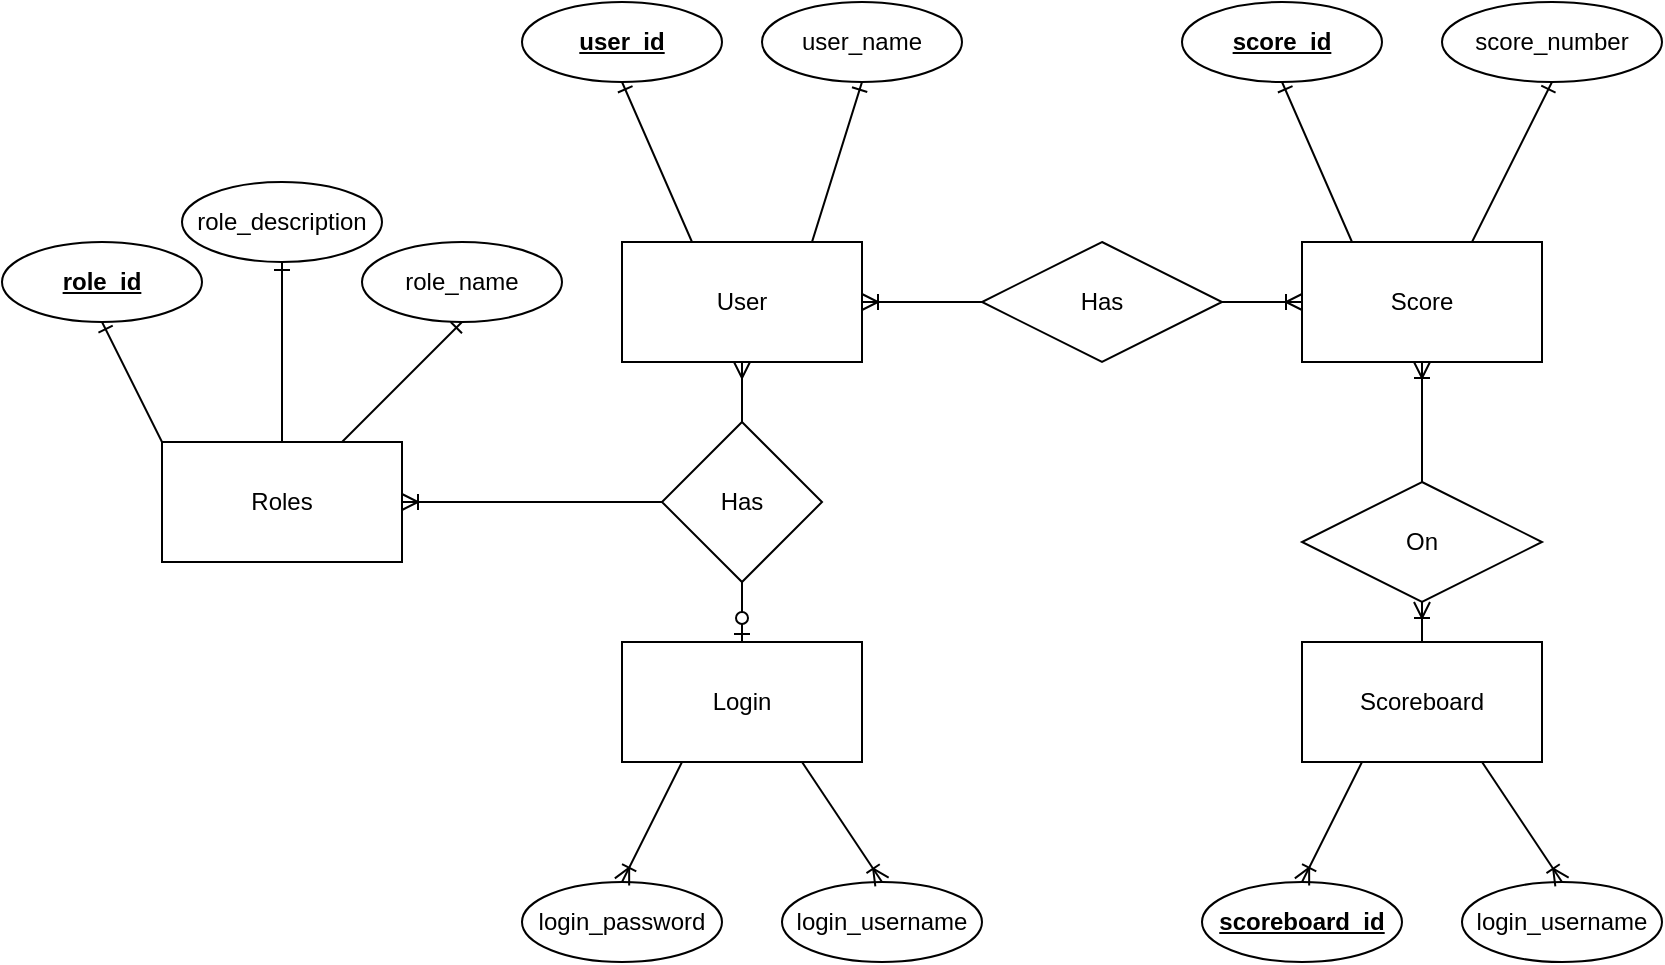 <mxfile version="17.4.6" type="github">
  <diagram id="-BAGWdHoZYMnos2PnbhM" name="Page-1">
    <mxGraphModel dx="768" dy="920" grid="1" gridSize="10" guides="1" tooltips="1" connect="1" arrows="1" fold="1" page="1" pageScale="1" pageWidth="850" pageHeight="1100" math="0" shadow="0">
      <root>
        <mxCell id="0" />
        <mxCell id="1" parent="0" />
        <mxCell id="qaUes0zHKys_QFO6AfYa-1" value="User" style="rounded=0;whiteSpace=wrap;html=1;fillColor=default;" parent="1" vertex="1">
          <mxGeometry x="330" y="220" width="120" height="60" as="geometry" />
        </mxCell>
        <mxCell id="qaUes0zHKys_QFO6AfYa-2" value="&lt;div&gt;Score&lt;/div&gt;" style="rounded=0;whiteSpace=wrap;html=1;fillColor=default;" parent="1" vertex="1">
          <mxGeometry x="670" y="220" width="120" height="60" as="geometry" />
        </mxCell>
        <mxCell id="qaUes0zHKys_QFO6AfYa-3" value="&lt;div&gt;Has&lt;/div&gt;" style="rhombus;whiteSpace=wrap;html=1;fillColor=default;" parent="1" vertex="1">
          <mxGeometry x="350" y="310" width="80" height="80" as="geometry" />
        </mxCell>
        <mxCell id="qaUes0zHKys_QFO6AfYa-4" value="Login" style="rounded=0;whiteSpace=wrap;html=1;fillColor=default;" parent="1" vertex="1">
          <mxGeometry x="330" y="420" width="120" height="60" as="geometry" />
        </mxCell>
        <mxCell id="EbNfRMtFxvoWhc0Nrk66-1" value="" style="fontSize=12;html=1;endArrow=ERoneToMany;rounded=0;exitX=0;exitY=0.5;exitDx=0;exitDy=0;entryX=1;entryY=0.5;entryDx=0;entryDy=0;startArrow=none;" edge="1" parent="1" source="EbNfRMtFxvoWhc0Nrk66-24" target="qaUes0zHKys_QFO6AfYa-1">
          <mxGeometry width="100" height="100" relative="1" as="geometry">
            <mxPoint x="350" y="610" as="sourcePoint" />
            <mxPoint x="450" y="510" as="targetPoint" />
          </mxGeometry>
        </mxCell>
        <mxCell id="EbNfRMtFxvoWhc0Nrk66-2" value="" style="fontSize=12;html=1;endArrow=ERzeroToOne;endFill=1;rounded=0;entryX=0.5;entryY=0;entryDx=0;entryDy=0;exitX=0.5;exitY=1;exitDx=0;exitDy=0;" edge="1" parent="1" source="qaUes0zHKys_QFO6AfYa-3" target="qaUes0zHKys_QFO6AfYa-4">
          <mxGeometry width="100" height="100" relative="1" as="geometry">
            <mxPoint x="350" y="610" as="sourcePoint" />
            <mxPoint x="450" y="510" as="targetPoint" />
          </mxGeometry>
        </mxCell>
        <mxCell id="EbNfRMtFxvoWhc0Nrk66-3" value="" style="fontSize=12;html=1;endArrow=ERmany;rounded=0;entryX=0.5;entryY=1;entryDx=0;entryDy=0;exitX=0.5;exitY=0;exitDx=0;exitDy=0;" edge="1" parent="1" source="qaUes0zHKys_QFO6AfYa-3" target="qaUes0zHKys_QFO6AfYa-1">
          <mxGeometry width="100" height="100" relative="1" as="geometry">
            <mxPoint x="330" y="300" as="sourcePoint" />
            <mxPoint x="450" y="510" as="targetPoint" />
          </mxGeometry>
        </mxCell>
        <mxCell id="EbNfRMtFxvoWhc0Nrk66-4" value="user_name" style="ellipse;whiteSpace=wrap;html=1;align=center;" vertex="1" parent="1">
          <mxGeometry x="400" y="100" width="100" height="40" as="geometry" />
        </mxCell>
        <mxCell id="EbNfRMtFxvoWhc0Nrk66-5" value="&lt;b&gt;&lt;u&gt;user_id&lt;/u&gt;&lt;/b&gt;" style="ellipse;whiteSpace=wrap;html=1;align=center;" vertex="1" parent="1">
          <mxGeometry x="280" y="100" width="100" height="40" as="geometry" />
        </mxCell>
        <mxCell id="EbNfRMtFxvoWhc0Nrk66-6" value="" style="fontSize=12;html=1;endArrow=ERone;endFill=1;rounded=0;entryX=0.5;entryY=1;entryDx=0;entryDy=0;exitX=0.25;exitY=0;exitDx=0;exitDy=0;" edge="1" parent="1" target="EbNfRMtFxvoWhc0Nrk66-5">
          <mxGeometry width="100" height="100" relative="1" as="geometry">
            <mxPoint x="365" y="220" as="sourcePoint" />
            <mxPoint x="455" y="510" as="targetPoint" />
          </mxGeometry>
        </mxCell>
        <mxCell id="EbNfRMtFxvoWhc0Nrk66-7" value="" style="fontSize=12;html=1;endArrow=ERone;endFill=1;rounded=0;entryX=0.5;entryY=1;entryDx=0;entryDy=0;exitX=0.75;exitY=0;exitDx=0;exitDy=0;" edge="1" parent="1" target="EbNfRMtFxvoWhc0Nrk66-4">
          <mxGeometry width="100" height="100" relative="1" as="geometry">
            <mxPoint x="425" y="220" as="sourcePoint" />
            <mxPoint x="375" y="160" as="targetPoint" />
          </mxGeometry>
        </mxCell>
        <mxCell id="EbNfRMtFxvoWhc0Nrk66-8" value="Roles" style="rounded=0;whiteSpace=wrap;html=1;fillColor=default;" vertex="1" parent="1">
          <mxGeometry x="100" y="320" width="120" height="60" as="geometry" />
        </mxCell>
        <mxCell id="EbNfRMtFxvoWhc0Nrk66-10" value="" style="fontSize=12;html=1;endArrow=ERoneToMany;rounded=0;entryX=1;entryY=0.5;entryDx=0;entryDy=0;exitX=0;exitY=0.5;exitDx=0;exitDy=0;" edge="1" parent="1" source="qaUes0zHKys_QFO6AfYa-3" target="EbNfRMtFxvoWhc0Nrk66-8">
          <mxGeometry width="100" height="100" relative="1" as="geometry">
            <mxPoint x="350" y="610" as="sourcePoint" />
            <mxPoint x="450" y="510" as="targetPoint" />
          </mxGeometry>
        </mxCell>
        <mxCell id="EbNfRMtFxvoWhc0Nrk66-11" value="&lt;b&gt;&lt;u&gt;role_id&lt;/u&gt;&lt;/b&gt;" style="ellipse;whiteSpace=wrap;html=1;align=center;" vertex="1" parent="1">
          <mxGeometry x="20" y="220" width="100" height="40" as="geometry" />
        </mxCell>
        <mxCell id="EbNfRMtFxvoWhc0Nrk66-12" value="" style="fontSize=12;html=1;endArrow=ERone;endFill=1;rounded=0;entryX=0.5;entryY=1;entryDx=0;entryDy=0;exitX=0.25;exitY=0;exitDx=0;exitDy=0;" edge="1" parent="1" target="EbNfRMtFxvoWhc0Nrk66-11">
          <mxGeometry width="100" height="100" relative="1" as="geometry">
            <mxPoint x="100" y="320" as="sourcePoint" />
            <mxPoint x="250" y="610" as="targetPoint" />
          </mxGeometry>
        </mxCell>
        <mxCell id="EbNfRMtFxvoWhc0Nrk66-13" value="role_description" style="ellipse;whiteSpace=wrap;html=1;align=center;" vertex="1" parent="1">
          <mxGeometry x="110" y="190" width="100" height="40" as="geometry" />
        </mxCell>
        <mxCell id="EbNfRMtFxvoWhc0Nrk66-14" value="" style="fontSize=12;html=1;endArrow=ERone;endFill=1;rounded=0;entryX=0.5;entryY=1;entryDx=0;entryDy=0;exitX=0.5;exitY=0;exitDx=0;exitDy=0;" edge="1" parent="1" target="EbNfRMtFxvoWhc0Nrk66-13" source="EbNfRMtFxvoWhc0Nrk66-8">
          <mxGeometry width="100" height="100" relative="1" as="geometry">
            <mxPoint x="170" y="320" as="sourcePoint" />
            <mxPoint x="350" y="610" as="targetPoint" />
          </mxGeometry>
        </mxCell>
        <mxCell id="EbNfRMtFxvoWhc0Nrk66-15" value="&lt;div&gt;role_name&lt;/div&gt;" style="ellipse;whiteSpace=wrap;html=1;align=center;" vertex="1" parent="1">
          <mxGeometry x="200" y="220" width="100" height="40" as="geometry" />
        </mxCell>
        <mxCell id="EbNfRMtFxvoWhc0Nrk66-16" value="" style="fontSize=12;html=1;endArrow=ERone;endFill=1;rounded=0;exitX=0.75;exitY=0;exitDx=0;exitDy=0;entryX=0.5;entryY=1;entryDx=0;entryDy=0;" edge="1" parent="1" target="EbNfRMtFxvoWhc0Nrk66-15" source="EbNfRMtFxvoWhc0Nrk66-8">
          <mxGeometry width="100" height="100" relative="1" as="geometry">
            <mxPoint x="150" y="540" as="sourcePoint" />
            <mxPoint x="150" y="410" as="targetPoint" />
          </mxGeometry>
        </mxCell>
        <mxCell id="EbNfRMtFxvoWhc0Nrk66-20" value="login_password" style="ellipse;whiteSpace=wrap;html=1;align=center;" vertex="1" parent="1">
          <mxGeometry x="280" y="540" width="100" height="40" as="geometry" />
        </mxCell>
        <mxCell id="EbNfRMtFxvoWhc0Nrk66-21" value="&lt;div&gt;login_username&lt;/div&gt;" style="ellipse;whiteSpace=wrap;html=1;align=center;rotation=0;" vertex="1" parent="1">
          <mxGeometry x="410" y="540" width="100" height="40" as="geometry" />
        </mxCell>
        <mxCell id="EbNfRMtFxvoWhc0Nrk66-22" value="" style="fontSize=12;html=1;endArrow=ERoneToMany;rounded=0;exitX=0.75;exitY=1;exitDx=0;exitDy=0;entryX=0.5;entryY=0;entryDx=0;entryDy=0;" edge="1" parent="1" source="qaUes0zHKys_QFO6AfYa-4" target="EbNfRMtFxvoWhc0Nrk66-21">
          <mxGeometry width="100" height="100" relative="1" as="geometry">
            <mxPoint x="270" y="670" as="sourcePoint" />
            <mxPoint x="460" y="540" as="targetPoint" />
          </mxGeometry>
        </mxCell>
        <mxCell id="EbNfRMtFxvoWhc0Nrk66-23" value="" style="fontSize=12;html=1;endArrow=ERoneToMany;rounded=0;exitX=0.25;exitY=1;exitDx=0;exitDy=0;entryX=0.5;entryY=0;entryDx=0;entryDy=0;" edge="1" parent="1" source="qaUes0zHKys_QFO6AfYa-4">
          <mxGeometry width="100" height="100" relative="1" as="geometry">
            <mxPoint x="290" y="480" as="sourcePoint" />
            <mxPoint x="330" y="540" as="targetPoint" />
          </mxGeometry>
        </mxCell>
        <mxCell id="EbNfRMtFxvoWhc0Nrk66-24" value="Has" style="shape=rhombus;perimeter=rhombusPerimeter;whiteSpace=wrap;html=1;align=center;" vertex="1" parent="1">
          <mxGeometry x="510" y="220" width="120" height="60" as="geometry" />
        </mxCell>
        <mxCell id="EbNfRMtFxvoWhc0Nrk66-25" value="" style="fontSize=12;html=1;endArrow=none;rounded=0;exitX=0;exitY=0.5;exitDx=0;exitDy=0;entryX=1;entryY=0.5;entryDx=0;entryDy=0;startArrow=ERoneToMany;startFill=0;" edge="1" parent="1" source="qaUes0zHKys_QFO6AfYa-2" target="EbNfRMtFxvoWhc0Nrk66-24">
          <mxGeometry width="100" height="100" relative="1" as="geometry">
            <mxPoint x="650" y="250" as="sourcePoint" />
            <mxPoint x="450" y="250" as="targetPoint" />
          </mxGeometry>
        </mxCell>
        <mxCell id="EbNfRMtFxvoWhc0Nrk66-26" value="score_number" style="ellipse;whiteSpace=wrap;html=1;align=center;" vertex="1" parent="1">
          <mxGeometry x="740" y="100" width="110" height="40" as="geometry" />
        </mxCell>
        <mxCell id="EbNfRMtFxvoWhc0Nrk66-27" value="&lt;b&gt;&lt;u&gt;score_id&lt;/u&gt;&lt;/b&gt;" style="ellipse;whiteSpace=wrap;html=1;align=center;" vertex="1" parent="1">
          <mxGeometry x="610" y="100" width="100" height="40" as="geometry" />
        </mxCell>
        <mxCell id="EbNfRMtFxvoWhc0Nrk66-28" value="" style="fontSize=12;html=1;endArrow=ERone;endFill=1;rounded=0;entryX=0.5;entryY=1;entryDx=0;entryDy=0;exitX=0.25;exitY=0;exitDx=0;exitDy=0;" edge="1" parent="1" target="EbNfRMtFxvoWhc0Nrk66-27">
          <mxGeometry width="100" height="100" relative="1" as="geometry">
            <mxPoint x="695" y="220" as="sourcePoint" />
            <mxPoint x="785" y="510" as="targetPoint" />
          </mxGeometry>
        </mxCell>
        <mxCell id="EbNfRMtFxvoWhc0Nrk66-29" value="" style="fontSize=12;html=1;endArrow=ERone;endFill=1;rounded=0;entryX=0.5;entryY=1;entryDx=0;entryDy=0;exitX=0.75;exitY=0;exitDx=0;exitDy=0;" edge="1" parent="1" target="EbNfRMtFxvoWhc0Nrk66-26">
          <mxGeometry width="100" height="100" relative="1" as="geometry">
            <mxPoint x="755" y="220" as="sourcePoint" />
            <mxPoint x="705" y="160" as="targetPoint" />
          </mxGeometry>
        </mxCell>
        <mxCell id="EbNfRMtFxvoWhc0Nrk66-30" value="" style="fontSize=12;html=1;endArrow=ERoneToMany;rounded=0;exitX=0.5;exitY=0;exitDx=0;exitDy=0;entryX=0.5;entryY=1;entryDx=0;entryDy=0;startArrow=none;" edge="1" parent="1" source="EbNfRMtFxvoWhc0Nrk66-31" target="qaUes0zHKys_QFO6AfYa-2">
          <mxGeometry width="100" height="100" relative="1" as="geometry">
            <mxPoint x="490" y="730" as="sourcePoint" />
            <mxPoint x="590" y="370" as="targetPoint" />
          </mxGeometry>
        </mxCell>
        <mxCell id="EbNfRMtFxvoWhc0Nrk66-31" value="&lt;div&gt;On&lt;/div&gt;" style="shape=rhombus;perimeter=rhombusPerimeter;whiteSpace=wrap;html=1;align=center;" vertex="1" parent="1">
          <mxGeometry x="670" y="340" width="120" height="60" as="geometry" />
        </mxCell>
        <mxCell id="EbNfRMtFxvoWhc0Nrk66-32" value="Scoreboard" style="rounded=0;whiteSpace=wrap;html=1;fillColor=default;" vertex="1" parent="1">
          <mxGeometry x="670" y="420" width="120" height="60" as="geometry" />
        </mxCell>
        <mxCell id="EbNfRMtFxvoWhc0Nrk66-33" value="&lt;u&gt;&lt;b&gt;scoreboard_id&lt;/b&gt;&lt;/u&gt;" style="ellipse;whiteSpace=wrap;html=1;align=center;" vertex="1" parent="1">
          <mxGeometry x="620" y="540" width="100" height="40" as="geometry" />
        </mxCell>
        <mxCell id="EbNfRMtFxvoWhc0Nrk66-34" value="&lt;div&gt;login_username&lt;/div&gt;" style="ellipse;whiteSpace=wrap;html=1;align=center;rotation=0;" vertex="1" parent="1">
          <mxGeometry x="750" y="540" width="100" height="40" as="geometry" />
        </mxCell>
        <mxCell id="EbNfRMtFxvoWhc0Nrk66-35" value="" style="fontSize=12;html=1;endArrow=ERoneToMany;rounded=0;exitX=0.75;exitY=1;exitDx=0;exitDy=0;entryX=0.5;entryY=0;entryDx=0;entryDy=0;" edge="1" parent="1" source="EbNfRMtFxvoWhc0Nrk66-32" target="EbNfRMtFxvoWhc0Nrk66-34">
          <mxGeometry width="100" height="100" relative="1" as="geometry">
            <mxPoint x="605" y="690" as="sourcePoint" />
            <mxPoint x="795" y="560" as="targetPoint" />
          </mxGeometry>
        </mxCell>
        <mxCell id="EbNfRMtFxvoWhc0Nrk66-36" value="" style="fontSize=12;html=1;endArrow=ERoneToMany;rounded=0;exitX=0.25;exitY=1;exitDx=0;exitDy=0;entryX=0.5;entryY=0;entryDx=0;entryDy=0;" edge="1" parent="1" source="EbNfRMtFxvoWhc0Nrk66-32" target="EbNfRMtFxvoWhc0Nrk66-33">
          <mxGeometry width="100" height="100" relative="1" as="geometry">
            <mxPoint x="625" y="500" as="sourcePoint" />
            <mxPoint x="665" y="560" as="targetPoint" />
          </mxGeometry>
        </mxCell>
        <mxCell id="EbNfRMtFxvoWhc0Nrk66-37" value="" style="fontSize=12;html=1;endArrow=ERoneToMany;rounded=0;exitX=0.5;exitY=0;exitDx=0;exitDy=0;entryX=0.5;entryY=1;entryDx=0;entryDy=0;startArrow=none;" edge="1" parent="1" source="EbNfRMtFxvoWhc0Nrk66-32" target="EbNfRMtFxvoWhc0Nrk66-31">
          <mxGeometry width="100" height="100" relative="1" as="geometry">
            <mxPoint x="729.66" y="460.0" as="sourcePoint" />
            <mxPoint x="729.66" y="400.0" as="targetPoint" />
          </mxGeometry>
        </mxCell>
      </root>
    </mxGraphModel>
  </diagram>
</mxfile>

